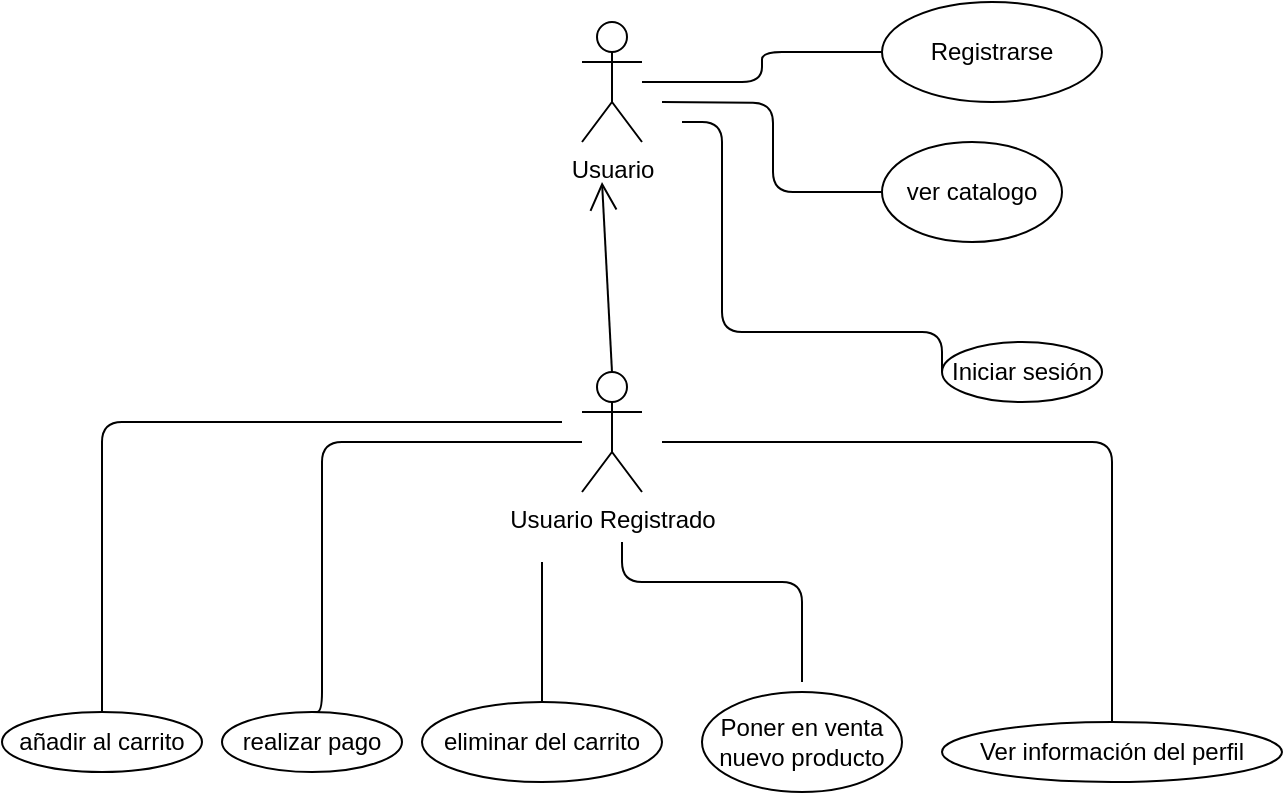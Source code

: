 <mxfile version="14.4.2" type="google"><diagram id="Ly9xeMRTH8l39dby5eXf" name="Page-1"><mxGraphModel dx="2249" dy="794" grid="1" gridSize="10" guides="1" tooltips="1" connect="1" arrows="1" fold="1" page="1" pageScale="1" pageWidth="827" pageHeight="1169" math="0" shadow="0"><root><mxCell id="0"/><mxCell id="1" parent="0"/><mxCell id="nMmFAEfQJAgYGgBvK24--1" value="Usuario" style="shape=umlActor;verticalLabelPosition=bottom;verticalAlign=top;html=1;" parent="1" vertex="1"><mxGeometry x="10" y="10" width="30" height="60" as="geometry"/></mxCell><mxCell id="g2P5aw7zG7W9e2dkIiG9-1" value="Registrarse" style="ellipse;whiteSpace=wrap;html=1;" vertex="1" parent="1"><mxGeometry x="160" width="110" height="50" as="geometry"/></mxCell><mxCell id="g2P5aw7zG7W9e2dkIiG9-2" value="" style="endArrow=none;html=1;edgeStyle=orthogonalEdgeStyle;" edge="1" parent="1" source="nMmFAEfQJAgYGgBvK24--1" target="g2P5aw7zG7W9e2dkIiG9-1"><mxGeometry relative="1" as="geometry"><mxPoint x="330" y="410" as="sourcePoint"/><mxPoint x="490" y="410" as="targetPoint"/></mxGeometry></mxCell><mxCell id="g2P5aw7zG7W9e2dkIiG9-6" value="ver catalogo" style="ellipse;whiteSpace=wrap;html=1;" vertex="1" parent="1"><mxGeometry x="160" y="70" width="90" height="50" as="geometry"/></mxCell><mxCell id="g2P5aw7zG7W9e2dkIiG9-8" value="Usuario Registrado" style="shape=umlActor;verticalLabelPosition=bottom;verticalAlign=top;html=1;" vertex="1" parent="1"><mxGeometry x="10" y="185" width="30" height="60" as="geometry"/></mxCell><mxCell id="g2P5aw7zG7W9e2dkIiG9-10" value="Iniciar sesión" style="ellipse;whiteSpace=wrap;html=1;" vertex="1" parent="1"><mxGeometry x="190" y="170" width="80" height="30" as="geometry"/></mxCell><mxCell id="g2P5aw7zG7W9e2dkIiG9-13" value="" style="endArrow=open;endFill=1;endSize=12;html=1;exitX=0.5;exitY=0;exitDx=0;exitDy=0;exitPerimeter=0;" edge="1" parent="1" source="g2P5aw7zG7W9e2dkIiG9-8"><mxGeometry width="160" relative="1" as="geometry"><mxPoint x="330" y="410" as="sourcePoint"/><mxPoint x="20" y="90" as="targetPoint"/></mxGeometry></mxCell><mxCell id="g2P5aw7zG7W9e2dkIiG9-20" value="añadir al carrito" style="ellipse;whiteSpace=wrap;html=1;" vertex="1" parent="1"><mxGeometry x="-280" y="355" width="100" height="30" as="geometry"/></mxCell><mxCell id="g2P5aw7zG7W9e2dkIiG9-22" value="" style="endArrow=none;html=1;edgeStyle=orthogonalEdgeStyle;exitX=0.5;exitY=0;exitDx=0;exitDy=0;" edge="1" parent="1" source="g2P5aw7zG7W9e2dkIiG9-20"><mxGeometry relative="1" as="geometry"><mxPoint x="35" y="225" as="sourcePoint"/><mxPoint y="210" as="targetPoint"/><Array as="points"><mxPoint x="-230" y="210"/></Array></mxGeometry></mxCell><mxCell id="g2P5aw7zG7W9e2dkIiG9-23" value="realizar pago" style="ellipse;whiteSpace=wrap;html=1;" vertex="1" parent="1"><mxGeometry x="-170" y="355" width="90" height="30" as="geometry"/></mxCell><mxCell id="g2P5aw7zG7W9e2dkIiG9-32" value="eliminar del carrito" style="ellipse;whiteSpace=wrap;html=1;" vertex="1" parent="1"><mxGeometry x="-70" y="350" width="120" height="40" as="geometry"/></mxCell><mxCell id="g2P5aw7zG7W9e2dkIiG9-34" value="" style="endArrow=none;html=1;edgeStyle=orthogonalEdgeStyle;entryX=0.5;entryY=0;entryDx=0;entryDy=0;" edge="1" parent="1" target="g2P5aw7zG7W9e2dkIiG9-35"><mxGeometry relative="1" as="geometry"><mxPoint x="50" y="220" as="sourcePoint"/><mxPoint x="255" y="360" as="targetPoint"/><Array as="points"><mxPoint x="275" y="220"/></Array></mxGeometry></mxCell><mxCell id="g2P5aw7zG7W9e2dkIiG9-35" value="Ver información del perfil" style="ellipse;whiteSpace=wrap;html=1;" vertex="1" parent="1"><mxGeometry x="190" y="360" width="170" height="30" as="geometry"/></mxCell><mxCell id="g2P5aw7zG7W9e2dkIiG9-37" value="Poner en venta nuevo producto" style="ellipse;whiteSpace=wrap;html=1;" vertex="1" parent="1"><mxGeometry x="70" y="345" width="100" height="50" as="geometry"/></mxCell><mxCell id="g2P5aw7zG7W9e2dkIiG9-40" value="" style="endArrow=none;html=1;edgeStyle=orthogonalEdgeStyle;exitX=0.5;exitY=0;exitDx=0;exitDy=0;" edge="1" parent="1" source="g2P5aw7zG7W9e2dkIiG9-23"><mxGeometry relative="1" as="geometry"><mxPoint x="-220" y="365" as="sourcePoint"/><mxPoint x="10" y="220" as="targetPoint"/><Array as="points"><mxPoint x="-120" y="355"/><mxPoint x="-120" y="220"/></Array></mxGeometry></mxCell><mxCell id="g2P5aw7zG7W9e2dkIiG9-41" value="" style="endArrow=none;html=1;edgeStyle=orthogonalEdgeStyle;exitX=0.5;exitY=0;exitDx=0;exitDy=0;" edge="1" parent="1" source="g2P5aw7zG7W9e2dkIiG9-32"><mxGeometry relative="1" as="geometry"><mxPoint x="-115" y="365" as="sourcePoint"/><mxPoint x="-10" y="280" as="targetPoint"/><Array as="points"><mxPoint x="-10" y="280"/></Array></mxGeometry></mxCell><mxCell id="g2P5aw7zG7W9e2dkIiG9-42" value="" style="endArrow=none;html=1;edgeStyle=orthogonalEdgeStyle;" edge="1" parent="1"><mxGeometry relative="1" as="geometry"><mxPoint x="120" y="340" as="sourcePoint"/><mxPoint x="30" y="270" as="targetPoint"/><Array as="points"><mxPoint x="120" y="290"/><mxPoint x="30" y="290"/></Array></mxGeometry></mxCell><mxCell id="g2P5aw7zG7W9e2dkIiG9-43" value="" style="endArrow=none;html=1;edgeStyle=orthogonalEdgeStyle;entryX=0;entryY=0.5;entryDx=0;entryDy=0;" edge="1" parent="1" target="g2P5aw7zG7W9e2dkIiG9-6"><mxGeometry relative="1" as="geometry"><mxPoint x="50" y="50" as="sourcePoint"/><mxPoint x="180" y="50" as="targetPoint"/></mxGeometry></mxCell><mxCell id="g2P5aw7zG7W9e2dkIiG9-44" value="" style="endArrow=none;html=1;edgeStyle=orthogonalEdgeStyle;entryX=0;entryY=0.5;entryDx=0;entryDy=0;" edge="1" parent="1" target="g2P5aw7zG7W9e2dkIiG9-10"><mxGeometry relative="1" as="geometry"><mxPoint x="60" y="60" as="sourcePoint"/><mxPoint x="190" y="60" as="targetPoint"/><Array as="points"><mxPoint x="80" y="60"/><mxPoint x="80" y="165"/></Array></mxGeometry></mxCell></root></mxGraphModel></diagram></mxfile>